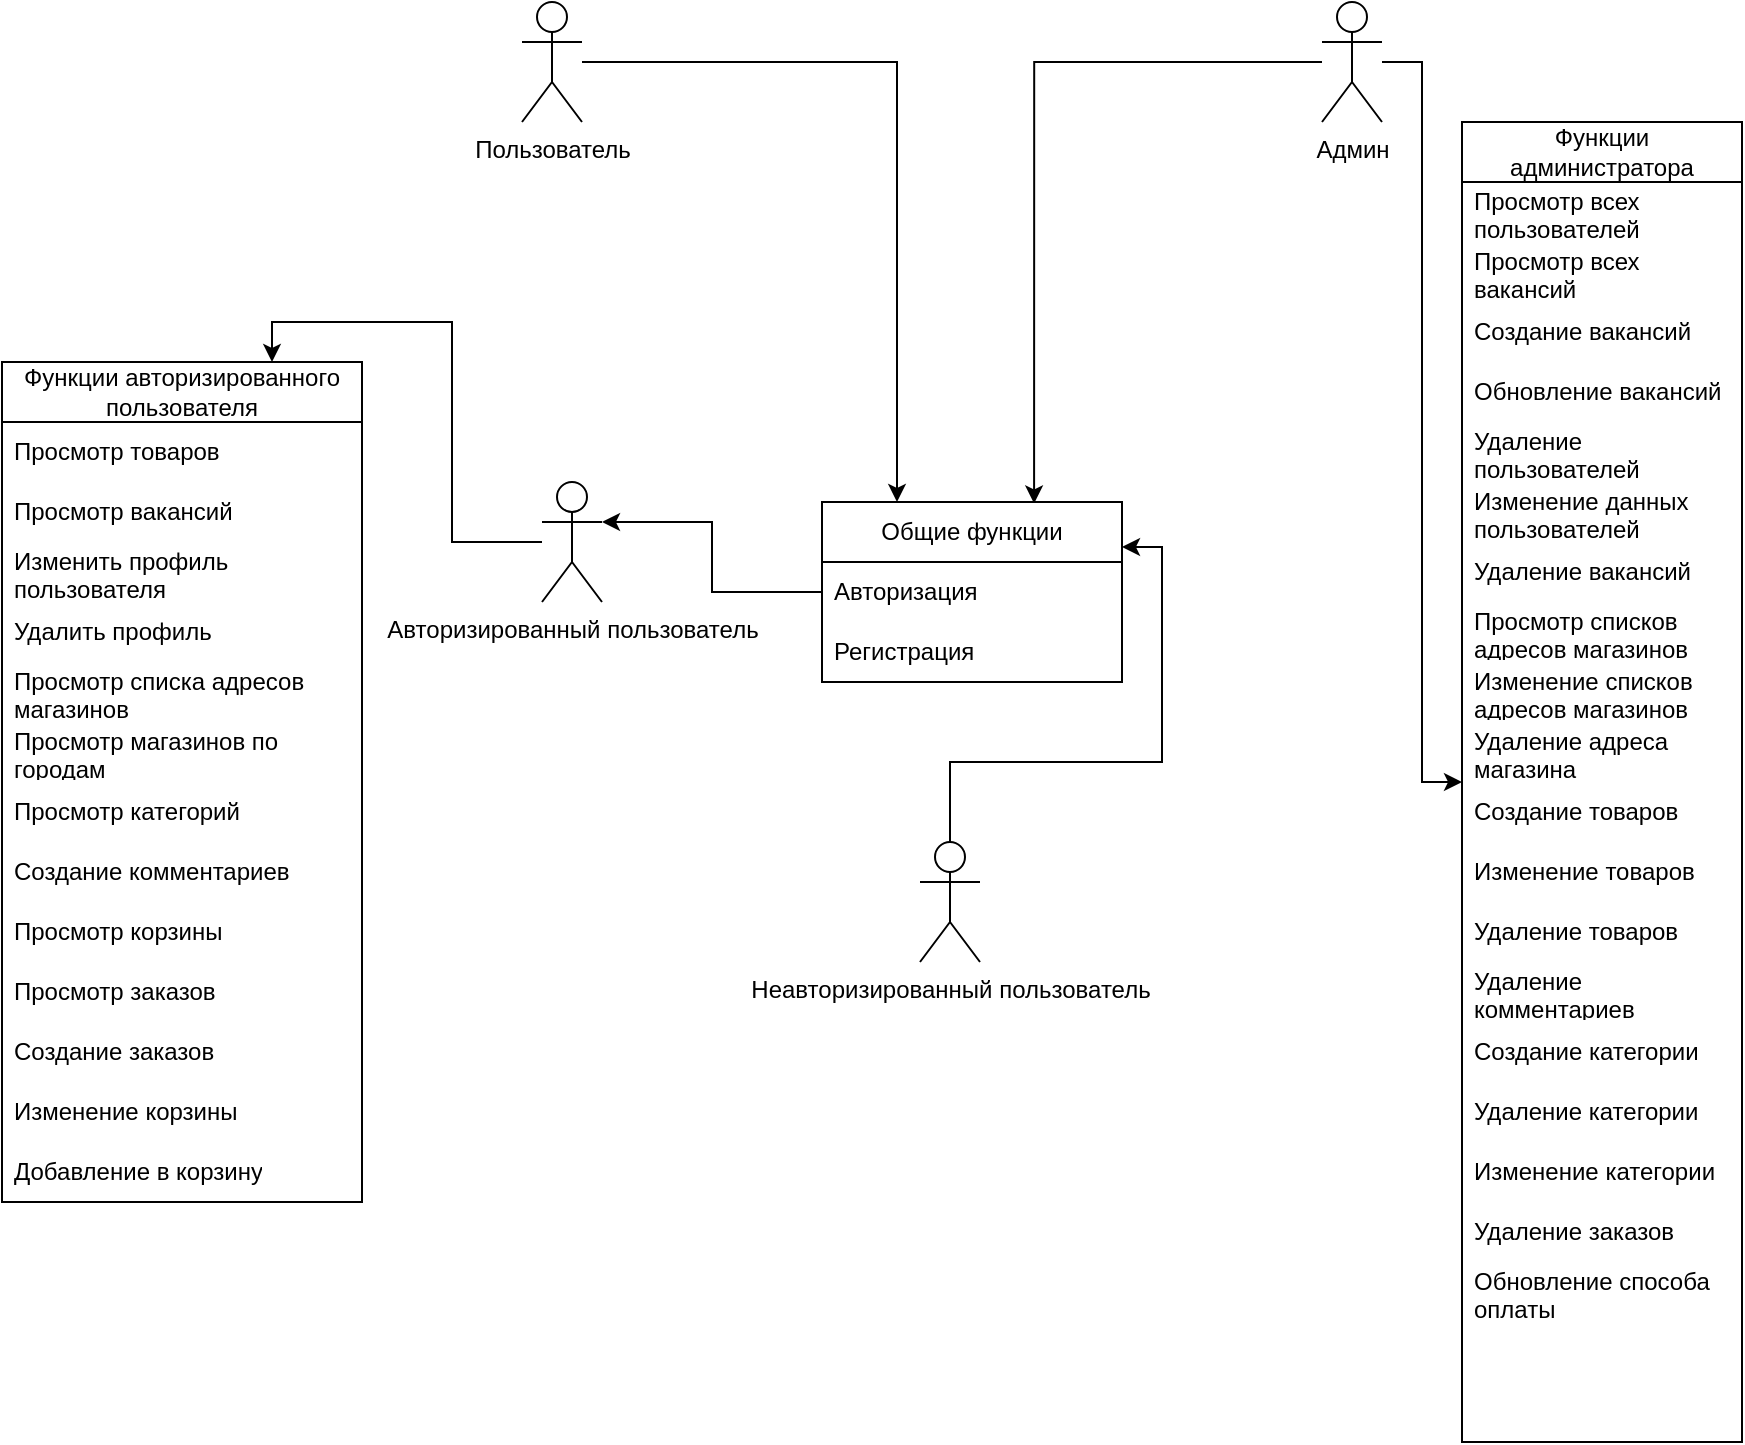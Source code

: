 <mxfile version="20.8.16" type="device"><diagram name="Страница 1" id="viSHXrmTMU4G0II9tat-"><mxGraphModel dx="2138" dy="1208" grid="1" gridSize="10" guides="1" tooltips="1" connect="1" arrows="1" fold="1" page="1" pageScale="1" pageWidth="827" pageHeight="1169" math="0" shadow="0"><root><mxCell id="0"/><mxCell id="1" parent="0"/><mxCell id="dBNd1M9NUtfhp-DMINOQ-9" style="edgeStyle=orthogonalEdgeStyle;rounded=0;orthogonalLoop=1;jettySize=auto;html=1;entryX=0.25;entryY=0;entryDx=0;entryDy=0;" edge="1" parent="1" source="dBNd1M9NUtfhp-DMINOQ-1" target="dBNd1M9NUtfhp-DMINOQ-5"><mxGeometry relative="1" as="geometry"/></mxCell><mxCell id="dBNd1M9NUtfhp-DMINOQ-1" value="Пользователь" style="shape=umlActor;verticalLabelPosition=bottom;verticalAlign=top;html=1;outlineConnect=0;" vertex="1" parent="1"><mxGeometry x="80" y="220" width="30" height="60" as="geometry"/></mxCell><mxCell id="dBNd1M9NUtfhp-DMINOQ-10" style="edgeStyle=orthogonalEdgeStyle;rounded=0;orthogonalLoop=1;jettySize=auto;html=1;entryX=0.707;entryY=0.008;entryDx=0;entryDy=0;entryPerimeter=0;" edge="1" parent="1" source="dBNd1M9NUtfhp-DMINOQ-2" target="dBNd1M9NUtfhp-DMINOQ-5"><mxGeometry relative="1" as="geometry"/></mxCell><mxCell id="dBNd1M9NUtfhp-DMINOQ-36" style="edgeStyle=orthogonalEdgeStyle;rounded=0;orthogonalLoop=1;jettySize=auto;html=1;" edge="1" parent="1" source="dBNd1M9NUtfhp-DMINOQ-2" target="dBNd1M9NUtfhp-DMINOQ-32"><mxGeometry relative="1" as="geometry"/></mxCell><mxCell id="dBNd1M9NUtfhp-DMINOQ-2" value="Админ" style="shape=umlActor;verticalLabelPosition=bottom;verticalAlign=top;html=1;outlineConnect=0;" vertex="1" parent="1"><mxGeometry x="480" y="220" width="30" height="60" as="geometry"/></mxCell><mxCell id="dBNd1M9NUtfhp-DMINOQ-17" style="edgeStyle=orthogonalEdgeStyle;rounded=0;orthogonalLoop=1;jettySize=auto;html=1;entryX=1;entryY=0.333;entryDx=0;entryDy=0;entryPerimeter=0;" edge="1" parent="1" source="dBNd1M9NUtfhp-DMINOQ-5" target="dBNd1M9NUtfhp-DMINOQ-15"><mxGeometry relative="1" as="geometry"/></mxCell><mxCell id="dBNd1M9NUtfhp-DMINOQ-5" value="Общие функции" style="swimlane;fontStyle=0;childLayout=stackLayout;horizontal=1;startSize=30;horizontalStack=0;resizeParent=1;resizeParentMax=0;resizeLast=0;collapsible=1;marginBottom=0;whiteSpace=wrap;html=1;" vertex="1" parent="1"><mxGeometry x="230" y="470" width="150" height="90" as="geometry"/></mxCell><mxCell id="dBNd1M9NUtfhp-DMINOQ-6" value="Авторизация" style="text;strokeColor=none;fillColor=none;align=left;verticalAlign=middle;spacingLeft=4;spacingRight=4;overflow=hidden;points=[[0,0.5],[1,0.5]];portConstraint=eastwest;rotatable=0;whiteSpace=wrap;html=1;" vertex="1" parent="dBNd1M9NUtfhp-DMINOQ-5"><mxGeometry y="30" width="150" height="30" as="geometry"/></mxCell><mxCell id="dBNd1M9NUtfhp-DMINOQ-7" value="Регистрация" style="text;strokeColor=none;fillColor=none;align=left;verticalAlign=middle;spacingLeft=4;spacingRight=4;overflow=hidden;points=[[0,0.5],[1,0.5]];portConstraint=eastwest;rotatable=0;whiteSpace=wrap;html=1;" vertex="1" parent="dBNd1M9NUtfhp-DMINOQ-5"><mxGeometry y="60" width="150" height="30" as="geometry"/></mxCell><mxCell id="dBNd1M9NUtfhp-DMINOQ-11" value="Функции авторизированного &lt;br&gt;пользователя" style="swimlane;fontStyle=0;childLayout=stackLayout;horizontal=1;startSize=30;horizontalStack=0;resizeParent=1;resizeParentMax=0;resizeLast=0;collapsible=1;marginBottom=0;whiteSpace=wrap;html=1;" vertex="1" parent="1"><mxGeometry x="-180" y="400" width="180" height="420" as="geometry"/></mxCell><mxCell id="dBNd1M9NUtfhp-DMINOQ-12" value="Просмотр товаров" style="text;strokeColor=none;fillColor=none;align=left;verticalAlign=middle;spacingLeft=4;spacingRight=4;overflow=hidden;points=[[0,0.5],[1,0.5]];portConstraint=eastwest;rotatable=0;whiteSpace=wrap;html=1;" vertex="1" parent="dBNd1M9NUtfhp-DMINOQ-11"><mxGeometry y="30" width="180" height="30" as="geometry"/></mxCell><mxCell id="dBNd1M9NUtfhp-DMINOQ-14" value="Просмотр вакансий&amp;nbsp;" style="text;strokeColor=none;fillColor=none;align=left;verticalAlign=middle;spacingLeft=4;spacingRight=4;overflow=hidden;points=[[0,0.5],[1,0.5]];portConstraint=eastwest;rotatable=0;whiteSpace=wrap;html=1;" vertex="1" parent="dBNd1M9NUtfhp-DMINOQ-11"><mxGeometry y="60" width="180" height="30" as="geometry"/></mxCell><mxCell id="dBNd1M9NUtfhp-DMINOQ-19" value="Изменить профиль пользователя" style="text;strokeColor=none;fillColor=none;align=left;verticalAlign=middle;spacingLeft=4;spacingRight=4;overflow=hidden;points=[[0,0.5],[1,0.5]];portConstraint=eastwest;rotatable=0;whiteSpace=wrap;html=1;" vertex="1" parent="dBNd1M9NUtfhp-DMINOQ-11"><mxGeometry y="90" width="180" height="30" as="geometry"/></mxCell><mxCell id="dBNd1M9NUtfhp-DMINOQ-20" value="Удалить профиль" style="text;strokeColor=none;fillColor=none;align=left;verticalAlign=middle;spacingLeft=4;spacingRight=4;overflow=hidden;points=[[0,0.5],[1,0.5]];portConstraint=eastwest;rotatable=0;whiteSpace=wrap;html=1;" vertex="1" parent="dBNd1M9NUtfhp-DMINOQ-11"><mxGeometry y="120" width="180" height="30" as="geometry"/></mxCell><mxCell id="dBNd1M9NUtfhp-DMINOQ-21" value="Просмотр списка адресов магазинов" style="text;strokeColor=none;fillColor=none;align=left;verticalAlign=middle;spacingLeft=4;spacingRight=4;overflow=hidden;points=[[0,0.5],[1,0.5]];portConstraint=eastwest;rotatable=0;whiteSpace=wrap;html=1;" vertex="1" parent="dBNd1M9NUtfhp-DMINOQ-11"><mxGeometry y="150" width="180" height="30" as="geometry"/></mxCell><mxCell id="dBNd1M9NUtfhp-DMINOQ-22" value="Просмотр магазинов по городам" style="text;strokeColor=none;fillColor=none;align=left;verticalAlign=middle;spacingLeft=4;spacingRight=4;overflow=hidden;points=[[0,0.5],[1,0.5]];portConstraint=eastwest;rotatable=0;whiteSpace=wrap;html=1;" vertex="1" parent="dBNd1M9NUtfhp-DMINOQ-11"><mxGeometry y="180" width="180" height="30" as="geometry"/></mxCell><mxCell id="dBNd1M9NUtfhp-DMINOQ-23" value="Просмотр категорий" style="text;strokeColor=none;fillColor=none;align=left;verticalAlign=middle;spacingLeft=4;spacingRight=4;overflow=hidden;points=[[0,0.5],[1,0.5]];portConstraint=eastwest;rotatable=0;whiteSpace=wrap;html=1;" vertex="1" parent="dBNd1M9NUtfhp-DMINOQ-11"><mxGeometry y="210" width="180" height="30" as="geometry"/></mxCell><mxCell id="dBNd1M9NUtfhp-DMINOQ-24" value="Создание комментариев" style="text;strokeColor=none;fillColor=none;align=left;verticalAlign=middle;spacingLeft=4;spacingRight=4;overflow=hidden;points=[[0,0.5],[1,0.5]];portConstraint=eastwest;rotatable=0;whiteSpace=wrap;html=1;" vertex="1" parent="dBNd1M9NUtfhp-DMINOQ-11"><mxGeometry y="240" width="180" height="30" as="geometry"/></mxCell><mxCell id="dBNd1M9NUtfhp-DMINOQ-25" value="Просмотр корзины&amp;nbsp;" style="text;strokeColor=none;fillColor=none;align=left;verticalAlign=middle;spacingLeft=4;spacingRight=4;overflow=hidden;points=[[0,0.5],[1,0.5]];portConstraint=eastwest;rotatable=0;whiteSpace=wrap;html=1;" vertex="1" parent="dBNd1M9NUtfhp-DMINOQ-11"><mxGeometry y="270" width="180" height="30" as="geometry"/></mxCell><mxCell id="dBNd1M9NUtfhp-DMINOQ-26" value="Просмотр заказов" style="text;strokeColor=none;fillColor=none;align=left;verticalAlign=middle;spacingLeft=4;spacingRight=4;overflow=hidden;points=[[0,0.5],[1,0.5]];portConstraint=eastwest;rotatable=0;whiteSpace=wrap;html=1;" vertex="1" parent="dBNd1M9NUtfhp-DMINOQ-11"><mxGeometry y="300" width="180" height="30" as="geometry"/></mxCell><mxCell id="dBNd1M9NUtfhp-DMINOQ-27" value="Создание заказов" style="text;strokeColor=none;fillColor=none;align=left;verticalAlign=middle;spacingLeft=4;spacingRight=4;overflow=hidden;points=[[0,0.5],[1,0.5]];portConstraint=eastwest;rotatable=0;whiteSpace=wrap;html=1;" vertex="1" parent="dBNd1M9NUtfhp-DMINOQ-11"><mxGeometry y="330" width="180" height="30" as="geometry"/></mxCell><mxCell id="dBNd1M9NUtfhp-DMINOQ-28" value="Изменение корзины" style="text;strokeColor=none;fillColor=none;align=left;verticalAlign=middle;spacingLeft=4;spacingRight=4;overflow=hidden;points=[[0,0.5],[1,0.5]];portConstraint=eastwest;rotatable=0;whiteSpace=wrap;html=1;" vertex="1" parent="dBNd1M9NUtfhp-DMINOQ-11"><mxGeometry y="360" width="180" height="30" as="geometry"/></mxCell><mxCell id="dBNd1M9NUtfhp-DMINOQ-29" value="Добавление в корзину" style="text;strokeColor=none;fillColor=none;align=left;verticalAlign=middle;spacingLeft=4;spacingRight=4;overflow=hidden;points=[[0,0.5],[1,0.5]];portConstraint=eastwest;rotatable=0;whiteSpace=wrap;html=1;" vertex="1" parent="dBNd1M9NUtfhp-DMINOQ-11"><mxGeometry y="390" width="180" height="30" as="geometry"/></mxCell><mxCell id="dBNd1M9NUtfhp-DMINOQ-18" style="edgeStyle=orthogonalEdgeStyle;rounded=0;orthogonalLoop=1;jettySize=auto;html=1;entryX=0.75;entryY=0;entryDx=0;entryDy=0;" edge="1" parent="1" source="dBNd1M9NUtfhp-DMINOQ-15" target="dBNd1M9NUtfhp-DMINOQ-11"><mxGeometry relative="1" as="geometry"/></mxCell><mxCell id="dBNd1M9NUtfhp-DMINOQ-15" value="Авторизированный пользователь" style="shape=umlActor;verticalLabelPosition=bottom;verticalAlign=top;html=1;outlineConnect=0;" vertex="1" parent="1"><mxGeometry x="90" y="460" width="30" height="60" as="geometry"/></mxCell><mxCell id="dBNd1M9NUtfhp-DMINOQ-32" value="Функции администратора" style="swimlane;fontStyle=0;childLayout=stackLayout;horizontal=1;startSize=30;horizontalStack=0;resizeParent=1;resizeParentMax=0;resizeLast=0;collapsible=1;marginBottom=0;whiteSpace=wrap;html=1;" vertex="1" parent="1"><mxGeometry x="550" y="280" width="140" height="660" as="geometry"/></mxCell><mxCell id="dBNd1M9NUtfhp-DMINOQ-33" value="Просмотр всех пользователей" style="text;strokeColor=none;fillColor=none;align=left;verticalAlign=middle;spacingLeft=4;spacingRight=4;overflow=hidden;points=[[0,0.5],[1,0.5]];portConstraint=eastwest;rotatable=0;whiteSpace=wrap;html=1;" vertex="1" parent="dBNd1M9NUtfhp-DMINOQ-32"><mxGeometry y="30" width="140" height="30" as="geometry"/></mxCell><mxCell id="dBNd1M9NUtfhp-DMINOQ-34" value="Просмотр всех вакансий" style="text;strokeColor=none;fillColor=none;align=left;verticalAlign=middle;spacingLeft=4;spacingRight=4;overflow=hidden;points=[[0,0.5],[1,0.5]];portConstraint=eastwest;rotatable=0;whiteSpace=wrap;html=1;" vertex="1" parent="dBNd1M9NUtfhp-DMINOQ-32"><mxGeometry y="60" width="140" height="30" as="geometry"/></mxCell><mxCell id="dBNd1M9NUtfhp-DMINOQ-35" value="Создание вакансий" style="text;strokeColor=none;fillColor=none;align=left;verticalAlign=middle;spacingLeft=4;spacingRight=4;overflow=hidden;points=[[0,0.5],[1,0.5]];portConstraint=eastwest;rotatable=0;whiteSpace=wrap;html=1;" vertex="1" parent="dBNd1M9NUtfhp-DMINOQ-32"><mxGeometry y="90" width="140" height="30" as="geometry"/></mxCell><mxCell id="dBNd1M9NUtfhp-DMINOQ-37" value="Обновление вакансий" style="text;strokeColor=none;fillColor=none;align=left;verticalAlign=middle;spacingLeft=4;spacingRight=4;overflow=hidden;points=[[0,0.5],[1,0.5]];portConstraint=eastwest;rotatable=0;whiteSpace=wrap;html=1;" vertex="1" parent="dBNd1M9NUtfhp-DMINOQ-32"><mxGeometry y="120" width="140" height="30" as="geometry"/></mxCell><mxCell id="dBNd1M9NUtfhp-DMINOQ-38" value="Удаление пользователей" style="text;strokeColor=none;fillColor=none;align=left;verticalAlign=middle;spacingLeft=4;spacingRight=4;overflow=hidden;points=[[0,0.5],[1,0.5]];portConstraint=eastwest;rotatable=0;whiteSpace=wrap;html=1;" vertex="1" parent="dBNd1M9NUtfhp-DMINOQ-32"><mxGeometry y="150" width="140" height="30" as="geometry"/></mxCell><mxCell id="dBNd1M9NUtfhp-DMINOQ-39" value="Изменение данных пользователей" style="text;strokeColor=none;fillColor=none;align=left;verticalAlign=middle;spacingLeft=4;spacingRight=4;overflow=hidden;points=[[0,0.5],[1,0.5]];portConstraint=eastwest;rotatable=0;whiteSpace=wrap;html=1;" vertex="1" parent="dBNd1M9NUtfhp-DMINOQ-32"><mxGeometry y="180" width="140" height="30" as="geometry"/></mxCell><mxCell id="dBNd1M9NUtfhp-DMINOQ-40" value="Удаление вакансий" style="text;strokeColor=none;fillColor=none;align=left;verticalAlign=middle;spacingLeft=4;spacingRight=4;overflow=hidden;points=[[0,0.5],[1,0.5]];portConstraint=eastwest;rotatable=0;whiteSpace=wrap;html=1;" vertex="1" parent="dBNd1M9NUtfhp-DMINOQ-32"><mxGeometry y="210" width="140" height="30" as="geometry"/></mxCell><mxCell id="dBNd1M9NUtfhp-DMINOQ-41" value="Просмотр списков адресов магазинов" style="text;strokeColor=none;fillColor=none;align=left;verticalAlign=middle;spacingLeft=4;spacingRight=4;overflow=hidden;points=[[0,0.5],[1,0.5]];portConstraint=eastwest;rotatable=0;whiteSpace=wrap;html=1;" vertex="1" parent="dBNd1M9NUtfhp-DMINOQ-32"><mxGeometry y="240" width="140" height="30" as="geometry"/></mxCell><mxCell id="dBNd1M9NUtfhp-DMINOQ-44" value="Изменение списков адресов магазинов" style="text;strokeColor=none;fillColor=none;align=left;verticalAlign=middle;spacingLeft=4;spacingRight=4;overflow=hidden;points=[[0,0.5],[1,0.5]];portConstraint=eastwest;rotatable=0;whiteSpace=wrap;html=1;" vertex="1" parent="dBNd1M9NUtfhp-DMINOQ-32"><mxGeometry y="270" width="140" height="30" as="geometry"/></mxCell><mxCell id="dBNd1M9NUtfhp-DMINOQ-45" value="Удаление адреса магазина" style="text;strokeColor=none;fillColor=none;align=left;verticalAlign=middle;spacingLeft=4;spacingRight=4;overflow=hidden;points=[[0,0.5],[1,0.5]];portConstraint=eastwest;rotatable=0;whiteSpace=wrap;html=1;" vertex="1" parent="dBNd1M9NUtfhp-DMINOQ-32"><mxGeometry y="300" width="140" height="30" as="geometry"/></mxCell><mxCell id="dBNd1M9NUtfhp-DMINOQ-46" value="Создание товаров" style="text;strokeColor=none;fillColor=none;align=left;verticalAlign=middle;spacingLeft=4;spacingRight=4;overflow=hidden;points=[[0,0.5],[1,0.5]];portConstraint=eastwest;rotatable=0;whiteSpace=wrap;html=1;" vertex="1" parent="dBNd1M9NUtfhp-DMINOQ-32"><mxGeometry y="330" width="140" height="30" as="geometry"/></mxCell><mxCell id="dBNd1M9NUtfhp-DMINOQ-47" value="Изменение товаров" style="text;strokeColor=none;fillColor=none;align=left;verticalAlign=middle;spacingLeft=4;spacingRight=4;overflow=hidden;points=[[0,0.5],[1,0.5]];portConstraint=eastwest;rotatable=0;whiteSpace=wrap;html=1;" vertex="1" parent="dBNd1M9NUtfhp-DMINOQ-32"><mxGeometry y="360" width="140" height="30" as="geometry"/></mxCell><mxCell id="dBNd1M9NUtfhp-DMINOQ-48" value="Удаление товаров" style="text;strokeColor=none;fillColor=none;align=left;verticalAlign=middle;spacingLeft=4;spacingRight=4;overflow=hidden;points=[[0,0.5],[1,0.5]];portConstraint=eastwest;rotatable=0;whiteSpace=wrap;html=1;" vertex="1" parent="dBNd1M9NUtfhp-DMINOQ-32"><mxGeometry y="390" width="140" height="30" as="geometry"/></mxCell><mxCell id="dBNd1M9NUtfhp-DMINOQ-49" value="Удаление комментариев пользователей" style="text;strokeColor=none;fillColor=none;align=left;verticalAlign=middle;spacingLeft=4;spacingRight=4;overflow=hidden;points=[[0,0.5],[1,0.5]];portConstraint=eastwest;rotatable=0;whiteSpace=wrap;html=1;" vertex="1" parent="dBNd1M9NUtfhp-DMINOQ-32"><mxGeometry y="420" width="140" height="30" as="geometry"/></mxCell><mxCell id="dBNd1M9NUtfhp-DMINOQ-50" value="Создание категории" style="text;strokeColor=none;fillColor=none;align=left;verticalAlign=middle;spacingLeft=4;spacingRight=4;overflow=hidden;points=[[0,0.5],[1,0.5]];portConstraint=eastwest;rotatable=0;whiteSpace=wrap;html=1;" vertex="1" parent="dBNd1M9NUtfhp-DMINOQ-32"><mxGeometry y="450" width="140" height="30" as="geometry"/></mxCell><mxCell id="dBNd1M9NUtfhp-DMINOQ-51" value="Удаление категории" style="text;strokeColor=none;fillColor=none;align=left;verticalAlign=middle;spacingLeft=4;spacingRight=4;overflow=hidden;points=[[0,0.5],[1,0.5]];portConstraint=eastwest;rotatable=0;whiteSpace=wrap;html=1;" vertex="1" parent="dBNd1M9NUtfhp-DMINOQ-32"><mxGeometry y="480" width="140" height="30" as="geometry"/></mxCell><mxCell id="dBNd1M9NUtfhp-DMINOQ-52" value="Изменение категории" style="text;strokeColor=none;fillColor=none;align=left;verticalAlign=middle;spacingLeft=4;spacingRight=4;overflow=hidden;points=[[0,0.5],[1,0.5]];portConstraint=eastwest;rotatable=0;whiteSpace=wrap;html=1;" vertex="1" parent="dBNd1M9NUtfhp-DMINOQ-32"><mxGeometry y="510" width="140" height="30" as="geometry"/></mxCell><mxCell id="dBNd1M9NUtfhp-DMINOQ-57" value="Удаление заказов" style="text;strokeColor=none;fillColor=none;align=left;verticalAlign=middle;spacingLeft=4;spacingRight=4;overflow=hidden;points=[[0,0.5],[1,0.5]];portConstraint=eastwest;rotatable=0;whiteSpace=wrap;html=1;" vertex="1" parent="dBNd1M9NUtfhp-DMINOQ-32"><mxGeometry y="540" width="140" height="30" as="geometry"/></mxCell><mxCell id="dBNd1M9NUtfhp-DMINOQ-56" value="Обновление способа оплаты" style="text;strokeColor=none;fillColor=none;align=left;verticalAlign=middle;spacingLeft=4;spacingRight=4;overflow=hidden;points=[[0,0.5],[1,0.5]];portConstraint=eastwest;rotatable=0;whiteSpace=wrap;html=1;" vertex="1" parent="dBNd1M9NUtfhp-DMINOQ-32"><mxGeometry y="570" width="140" height="30" as="geometry"/></mxCell><mxCell id="dBNd1M9NUtfhp-DMINOQ-55" style="text;strokeColor=none;fillColor=none;align=left;verticalAlign=middle;spacingLeft=4;spacingRight=4;overflow=hidden;points=[[0,0.5],[1,0.5]];portConstraint=eastwest;rotatable=0;whiteSpace=wrap;html=1;" vertex="1" parent="dBNd1M9NUtfhp-DMINOQ-32"><mxGeometry y="600" width="140" height="30" as="geometry"/></mxCell><mxCell id="dBNd1M9NUtfhp-DMINOQ-54" style="text;strokeColor=none;fillColor=none;align=left;verticalAlign=middle;spacingLeft=4;spacingRight=4;overflow=hidden;points=[[0,0.5],[1,0.5]];portConstraint=eastwest;rotatable=0;whiteSpace=wrap;html=1;" vertex="1" parent="dBNd1M9NUtfhp-DMINOQ-32"><mxGeometry y="630" width="140" height="30" as="geometry"/></mxCell><mxCell id="dBNd1M9NUtfhp-DMINOQ-43" style="edgeStyle=orthogonalEdgeStyle;rounded=0;orthogonalLoop=1;jettySize=auto;html=1;entryX=1;entryY=0.25;entryDx=0;entryDy=0;" edge="1" parent="1" source="dBNd1M9NUtfhp-DMINOQ-42" target="dBNd1M9NUtfhp-DMINOQ-5"><mxGeometry relative="1" as="geometry"/></mxCell><mxCell id="dBNd1M9NUtfhp-DMINOQ-42" value="Неавторизированный пользователь" style="shape=umlActor;verticalLabelPosition=bottom;verticalAlign=top;html=1;outlineConnect=0;" vertex="1" parent="1"><mxGeometry x="279" y="640" width="30" height="60" as="geometry"/></mxCell></root></mxGraphModel></diagram></mxfile>